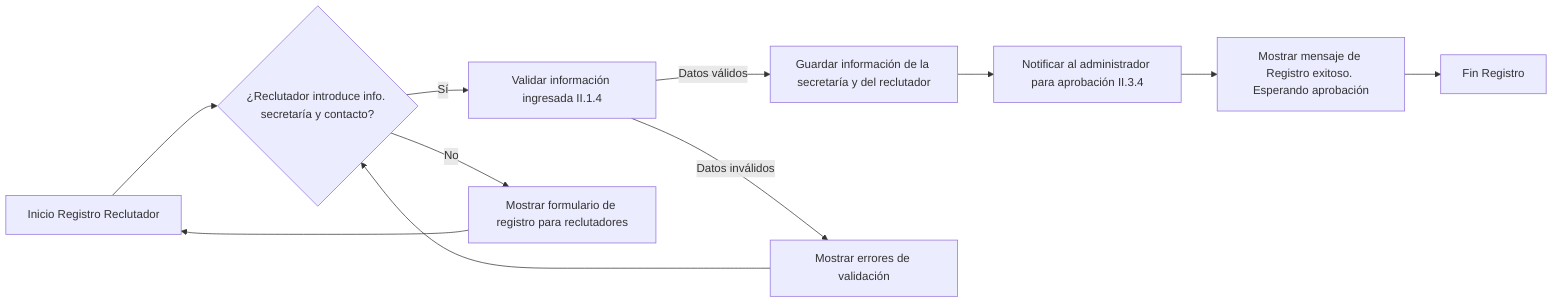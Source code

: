 graph LR
    A[Inicio Registro Reclutador] --> B{¿Reclutador introduce info. secretaría y contacto?};
    B -- Sí --> C[Validar información ingresada II.1.4];
    C -- Datos válidos --> D[Guardar información de la secretaría y del reclutador];
    D --> E[Notificar al administrador para aprobación II.3.4];
    E --> F[Mostrar mensaje de Registro exitoso. Esperando aprobación];
    C -- Datos inválidos --> G[Mostrar errores de validación];
    G --> B;
    B -- No --> H[Mostrar formulario de registro para reclutadores];
    H --> A;
    F --> I[Fin Registro];
